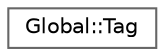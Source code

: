 digraph "Graphical Class Hierarchy"
{
 // LATEX_PDF_SIZE
  bgcolor="transparent";
  edge [fontname=Helvetica,fontsize=10,labelfontname=Helvetica,labelfontsize=10];
  node [fontname=Helvetica,fontsize=10,shape=box,height=0.2,width=0.4];
  rankdir="LR";
  Node0 [id="Node000000",label="Global::Tag",height=0.2,width=0.4,color="grey40", fillcolor="white", style="filled",URL="$class_global_1_1_tag.html",tooltip=" "];
}
